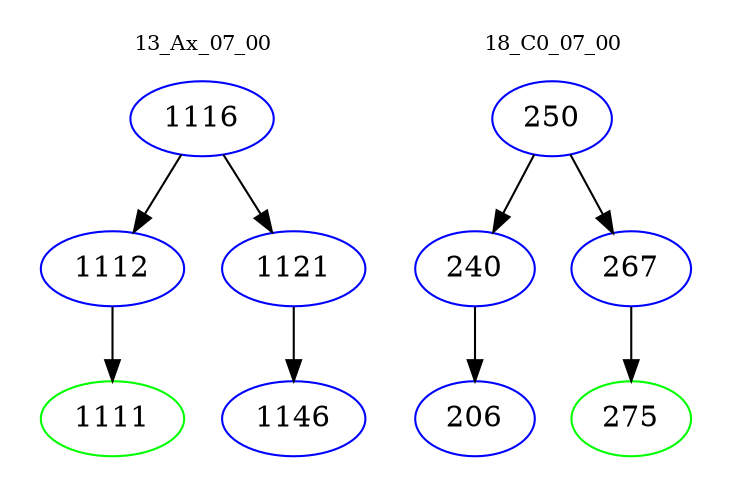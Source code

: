 digraph{
subgraph cluster_0 {
color = white
label = "13_Ax_07_00";
fontsize=10;
T0_1116 [label="1116", color="blue"]
T0_1116 -> T0_1112 [color="black"]
T0_1112 [label="1112", color="blue"]
T0_1112 -> T0_1111 [color="black"]
T0_1111 [label="1111", color="green"]
T0_1116 -> T0_1121 [color="black"]
T0_1121 [label="1121", color="blue"]
T0_1121 -> T0_1146 [color="black"]
T0_1146 [label="1146", color="blue"]
}
subgraph cluster_1 {
color = white
label = "18_C0_07_00";
fontsize=10;
T1_250 [label="250", color="blue"]
T1_250 -> T1_240 [color="black"]
T1_240 [label="240", color="blue"]
T1_240 -> T1_206 [color="black"]
T1_206 [label="206", color="blue"]
T1_250 -> T1_267 [color="black"]
T1_267 [label="267", color="blue"]
T1_267 -> T1_275 [color="black"]
T1_275 [label="275", color="green"]
}
}
